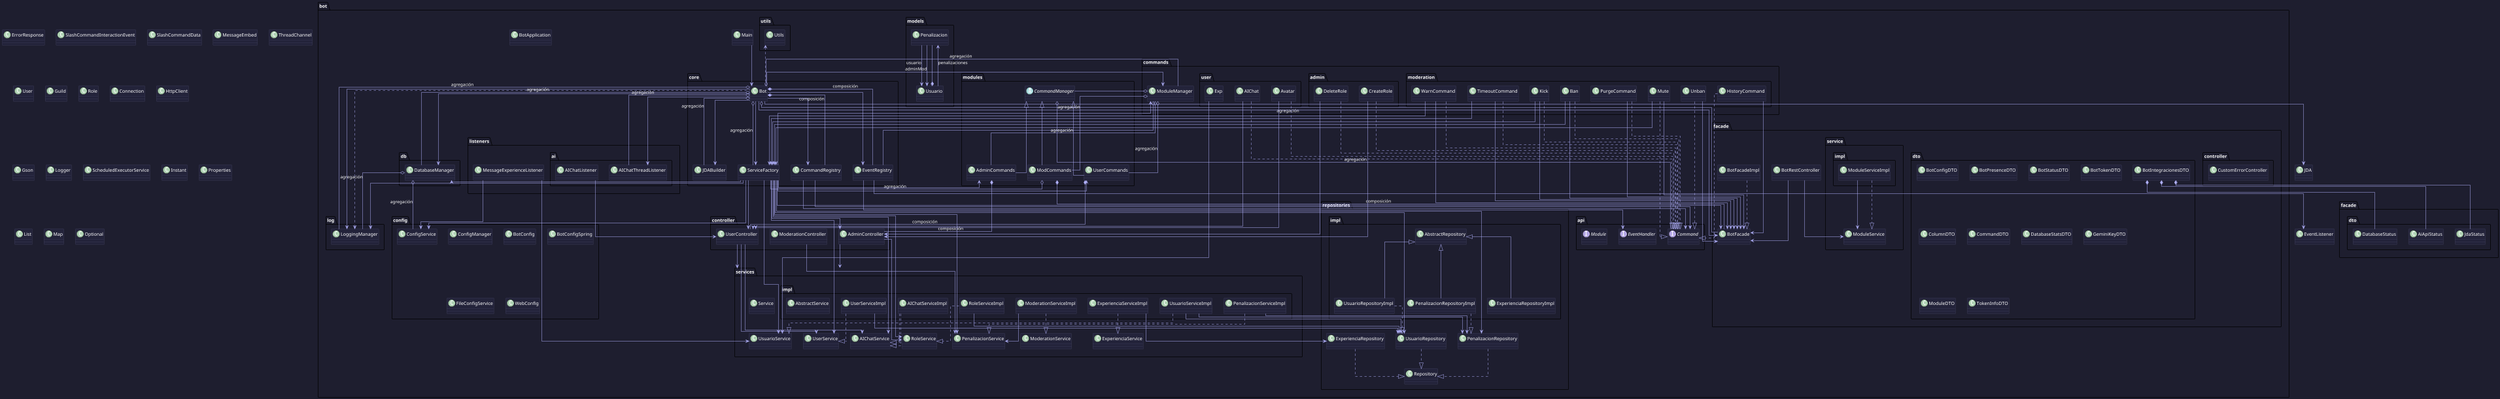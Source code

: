 @startuml Diagrama
scale 0.5
skinparam backgroundColor #1e1e2f
skinparam classBackgroundColor #23233a
skinparam classBorderColor #4e4e6e
skinparam classFontColor white
skinparam interfaceFontColor white
skinparam noteFontColor white
skinparam packageTitleColor white
skinparam packageTitleFontColor white
skinparam defaultFontColor white
skinparam ArrowColor #b3b3ff
skinparam shadowing false
skinparam linetype ortho

' Clases DTO auxiliares y de estado
package facade.dto {
  class JdaStatus
  class AiApiStatus
  class DatabaseStatus
}

' Clases de error y respuesta
class ErrorResponse

' Clases externas relevantes (solo nombres, no métodos)
class JDA
class SlashCommandInteractionEvent
class SlashCommandData
class MessageEmbed
class ThreadChannel
class User
class Guild
class Role
class EventListener
class Connection
class HttpClient
class Gson
class Logger
class ScheduledExecutorService
class Instant
class Properties
class List
class Map
class Optional

package bot {
  class Main
  class BotApplication
  package core {
    class Bot
    class CommandRegistry
    class EventRegistry
    class JDABuilder
    class ServiceFactory
  }
  package api {
    interface Command
    interface EventHandler
    interface Module
  }
  package commands {
    class ModuleManager
    package admin {
      class CreateRole
      class DeleteRole
    }
    package moderation {
      class Ban
      class Kick
      class Mute
      class Unban
      class WarnCommand
      class TimeoutCommand
      class PurgeCommand
      class HistoryCommand
    }
    package user {
      class Avatar
      class AIChat
      class Exp
    }
  }
  package modules {
    abstract class CommandManager
    class AdminCommands
    class ModCommands
    class UserCommands
  }
  package db {
    class DatabaseManager
  }
  package config {
    class ConfigManager
    class BotConfig
    class BotConfigSpring
    class ConfigService
    class FileConfigService
    class WebConfig
  }
  package log {
    class LoggingManager
  }
  package utils {
    class Utils
  }
  package facade {
    class BotFacade
    class BotFacadeImpl
    class BotRestController
    package controller {
      class CustomErrorController
    }
    package dto {
      class BotConfigDTO
      class BotIntegracionesDTO
      class BotPresenceDTO
      class BotStatusDTO
      class BotTokenDTO
      class ColumnDTO
      class CommandDTO
      class DatabaseStatsDTO
      class GeminiKeyDTO
      class ModuleDTO
      class TokenInfoDTO
    }
    package service {
      class ModuleService
      package impl {
        class ModuleServiceImpl
      }
    }
  }
  package controller {
    class AdminController
    class UserController
    class ModerationController
  }
  package listeners {
    class MessageExperienceListener
    package ai {
      class AIChatThreadListener
      class AIChatListener
    }
  }
  package services {
    class UsuarioService
    class UserService
    class Service
    class RoleService
    class PenalizacionService
    class ModerationService
    class ExperienciaService
    class AIChatService
    package impl {
      class UsuarioServiceImpl
      class UserServiceImpl
      class RoleServiceImpl
      class PenalizacionServiceImpl
      class ModerationServiceImpl
      class ExperienciaServiceImpl
      class AIChatServiceImpl
      class AbstractService
    }
  }
  package repositories {
    class UsuarioRepository
    class Repository
    class PenalizacionRepository
    class ExperienciaRepository
    package impl {
      class AbstractRepository
      class PenalizacionRepositoryImpl
      class UsuarioRepositoryImpl
      class ExperienciaRepositoryImpl
    }
  }
  package models {
    class Penalizacion
    class Usuario
  }
}

' Relaciones principales
Main --> Bot
Bot *-- CommandRegistry : composición
Bot *-- EventRegistry : composición
Bot o-- ModuleManager : agregación
Bot o-- LoggingManager : agregación
Bot o-- DatabaseManager : agregación
Bot o-- ServiceFactory : agregación
Bot o-- JDABuilder : agregación
Bot o-- BotFacade : agregación
Bot o-- AIChatThreadListener : agregación

ModuleManager o-- EventRegistry
ModuleManager o-- CommandManager
ModuleManager o-- AdminCommands : agregación
ModuleManager o-- ModCommands : agregación
ModuleManager o-- UserCommands : agregación

CommandRegistry --> Command
EventRegistry --> EventHandler

CommandManager <|-- AdminCommands
CommandManager <|-- ModCommands
CommandManager <|-- UserCommands
CommandManager o-- Command : agregación

AdminCommands *-- AdminController : composición
UserCommands *-- UserController : composición
ModCommands *-- BotFacade : composición
ModCommands o-- ServiceFactory : agregación

' Comandos implementan Command
CreateRole ..|> Command
DeleteRole ..|> Command
Ban ..|> Command
Kick ..|> Command
Mute ..|> Command
Unban ..|> Command
WarnCommand ..|> Command
TimeoutCommand ..|> Command
PurgeCommand ..|> Command
HistoryCommand ..|> Command
Avatar ..|> Command
AIChat ..|> Command

' Controladores y servicios
AdminController --> services
UserController --> services
DatabaseManager o-- ConfigService : agregación
DatabaseManager o-- LoggingManager : agregación

' Utilidades
Utils <.. Bot
LoggingManager <.. Bot



' Servicios y repositorios
UsuarioServiceImpl ..|> UsuarioService
UserServiceImpl ..|> UserService
RoleServiceImpl ..|> RoleService
PenalizacionServiceImpl ..|> PenalizacionService
ExperienciaServiceImpl ..|> ExperienciaService
AIChatServiceImpl ..|> AIChatService
UsuarioRepository ..|> Repository
PenalizacionRepository ..|> Repository
ExperienciaRepository ..|> Repository
AbstractRepository <|-- ExperienciaRepositoryImpl
AbstractRepository <|-- PenalizacionRepositoryImpl
AbstractRepository <|-- UsuarioRepositoryImpl

Usuario *-- Penalizacion

' Relaciones DTO auxiliares
BotIntegracionesDTO *-- JdaStatus
BotIntegracionesDTO *-- AiApiStatus
BotIntegracionesDTO *-- DatabaseStatus

' Relaciones de comandos y controladores
CreateRole --> AdminController
DeleteRole --> AdminController
Ban --> BotFacade
Ban --> ServiceFactory
HistoryCommand --> BotFacade
Kick --> BotFacade
Kick --> ServiceFactory
Mute --> BotFacade
Mute --> ServiceFactory
PurgeCommand --> BotFacade
TimeoutCommand --> BotFacade
TimeoutCommand --> ServiceFactory
Unban --> BotFacade
WarnCommand --> BotFacade
WarnCommand --> ServiceFactory
Avatar --> UserController
AIChat --> UserController
Exp --> UsuarioService

' Relaciones de infraestructura y servicios
Bot --> JDA
Bot --> ModuleManager
Bot --> CommandRegistry
Bot --> EventRegistry
Bot --> LoggingManager
Bot --> ServiceFactory
Bot --> DatabaseManager
Bot --> JDABuilder
Bot --> BotFacade
Bot --> AIChatThreadListener
CommandRegistry --> Command
EventRegistry --> EventListener
ServiceFactory --> ConfigService
ServiceFactory --> DatabaseManager
ServiceFactory --> UsuarioRepository
ServiceFactory --> PenalizacionRepository
ServiceFactory --> UsuarioService
ServiceFactory --> PenalizacionService
ServiceFactory --> RoleService
ServiceFactory --> UserService
ServiceFactory --> AIChatService
ServiceFactory --> AdminCommands
ServiceFactory --> UserCommands
ServiceFactory --> AdminController
ServiceFactory --> UserController
ServiceFactory --> BotFacade
ServiceFactory --> LoggingManager
ServiceFactory --> ModuleManager

' Relaciones de modelos
Penalizacion --> Usuario : usuario
Penalizacion --> Usuario : adminMod
Usuario --> Penalizacion : penalizaciones


' Relaciones faltantes detectadas en el diagrama automático
' Controladores y servicios concretos (no redundantes)
AdminController --> RoleService
ModerationController --> PenalizacionService
UserController --> UserService
UserController --> AIChatService

' Servicios de implementación y sus repositorios (no redundantes)
PenalizacionServiceImpl --> PenalizacionRepository
UsuarioServiceImpl --> UsuarioRepository
UsuarioServiceImpl --> PenalizacionRepository

' BotRestController y servicios
BotRestController --> ModuleService
BotRestController --> BotFacade

' Listeners y servicios (no redundantes)
MessageExperienceListener --> UsuarioService
MessageExperienceListener --> ConfigService
AIChatListener --> UserController

' ModerationServiceImpl y dependencias
ModerationServiceImpl --> PenalizacionService

' ExperienciaServiceImpl y dependencias
ExperienciaServiceImpl --> ExperienciaRepository

' UserServiceImpl y dependencias
UserServiceImpl --> UsuarioRepository

' RoleServiceImpl y dependencias
RoleServiceImpl --> UsuarioRepository

' ModuleServiceImpl y dependencias
ModuleServiceImpl --> ModuleService

' Relaciones de herencia/implementación
BotFacadeImpl ..|> BotFacade
ModuleServiceImpl ..|> ModuleService
AIChatServiceImpl ..|> AIChatService
ModerationServiceImpl ..|> ModerationService
PenalizacionRepositoryImpl ..|> PenalizacionRepository
UsuarioRepositoryImpl ..|> UsuarioRepository

@enduml

